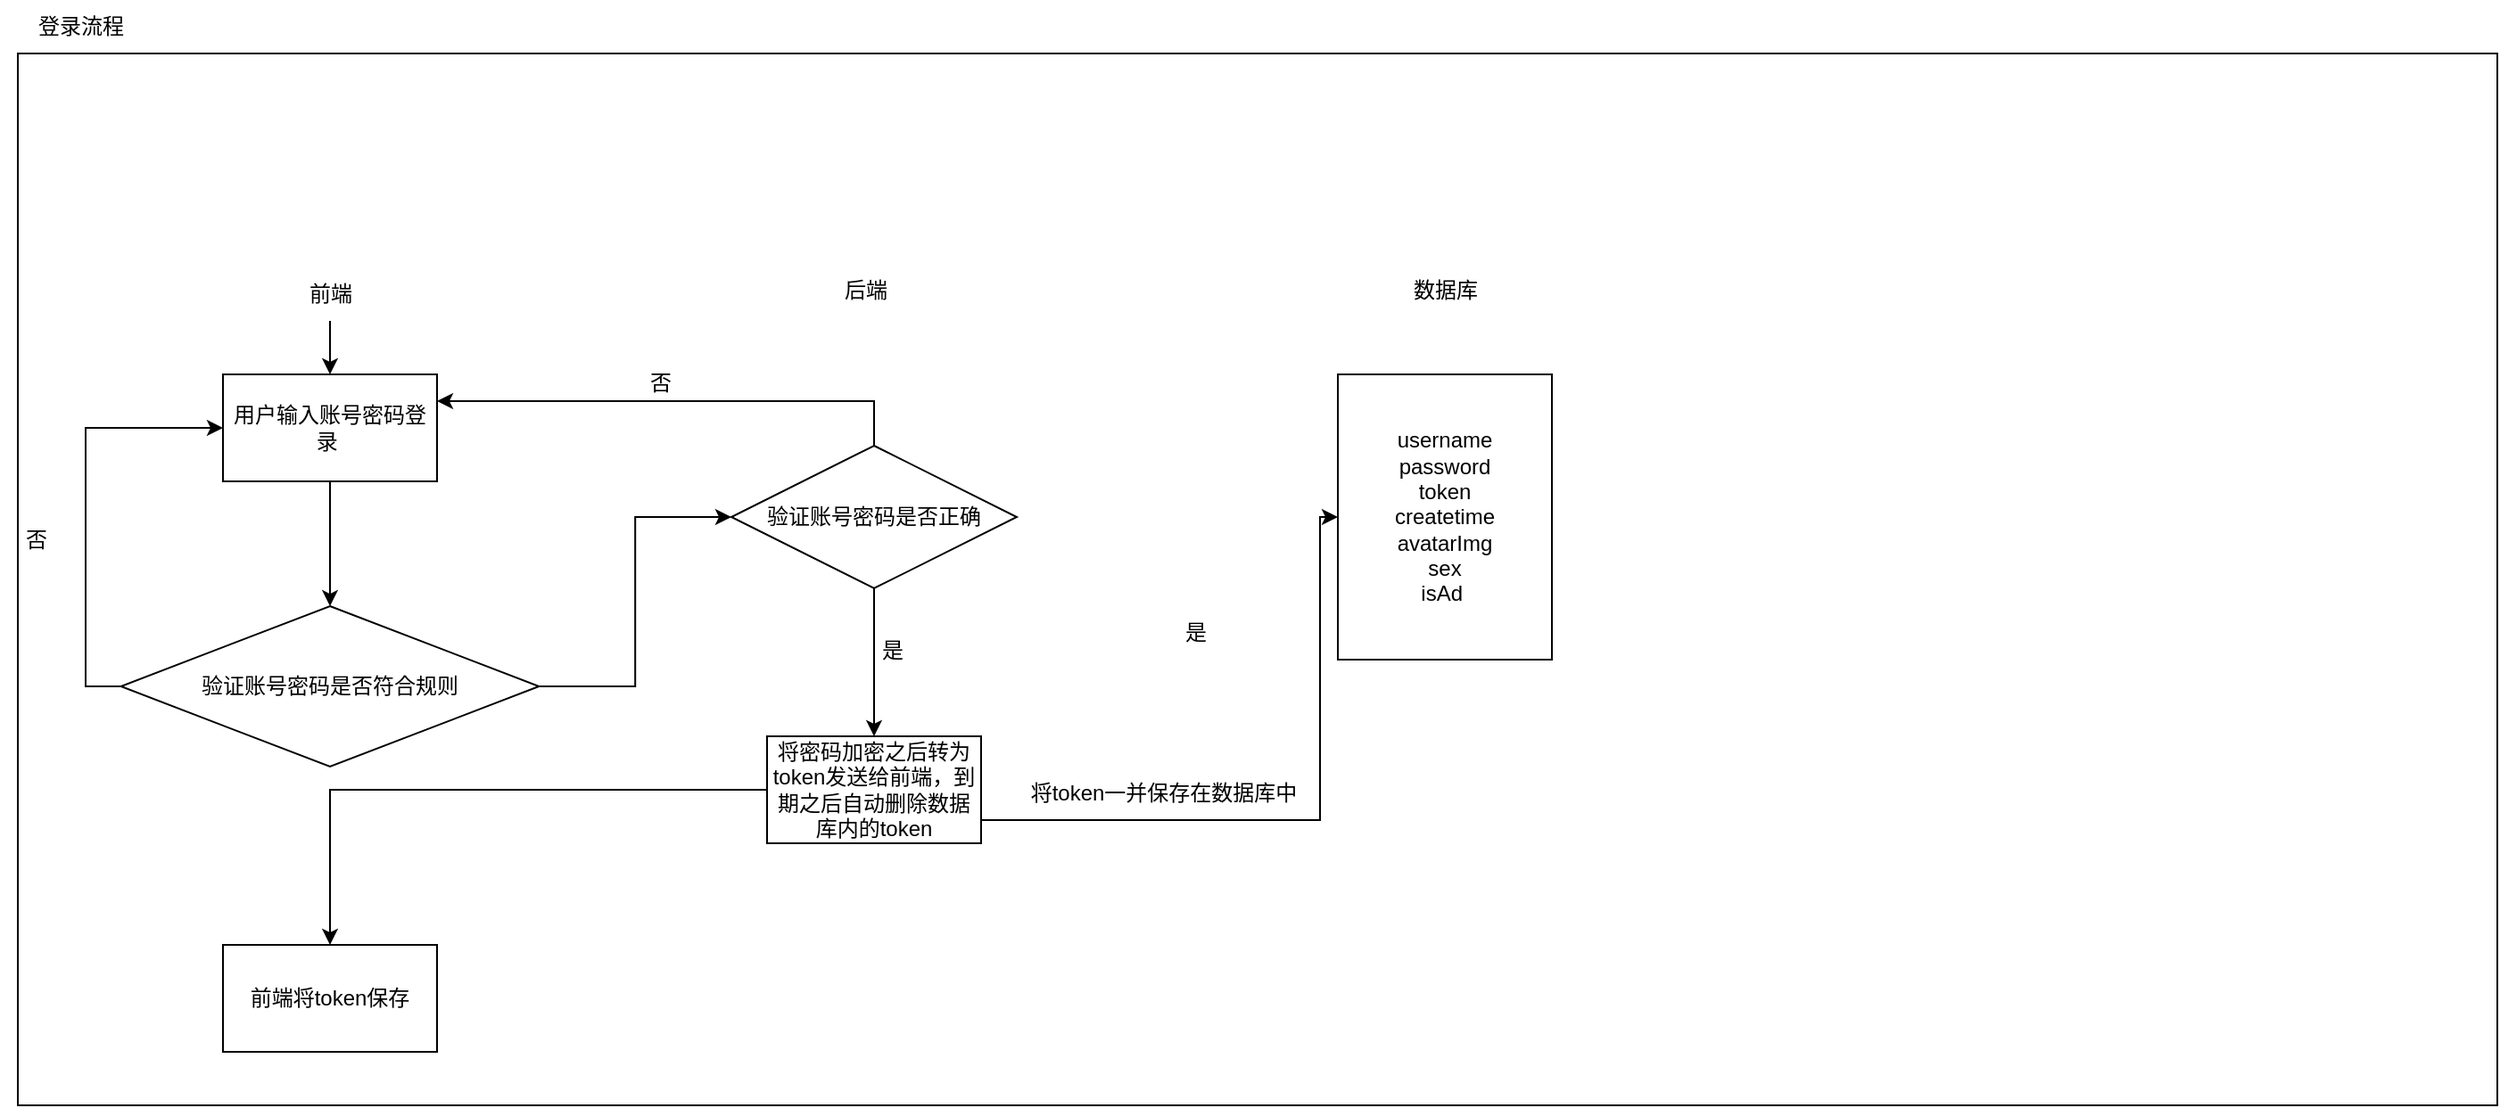 <mxfile version="21.3.2" type="github">
  <diagram name="第 1 页" id="wBqTDlrh9hlUzduM-qcQ">
    <mxGraphModel dx="860" dy="1940" grid="1" gridSize="10" guides="1" tooltips="1" connect="1" arrows="1" fold="1" page="1" pageScale="1" pageWidth="827" pageHeight="1169" math="0" shadow="0">
      <root>
        <mxCell id="0" />
        <mxCell id="1" parent="0" />
        <mxCell id="Eu8mDiv_U7yfm6DZA7aN-37" value="" style="whiteSpace=wrap;html=1;" vertex="1" parent="1">
          <mxGeometry x="100" y="-120" width="1390" height="590" as="geometry" />
        </mxCell>
        <mxCell id="Xt2UL79NBrmuucX9y0JM-13" value="后端" style="text;html=1;align=center;verticalAlign=middle;resizable=0;points=[];autosize=1;strokeColor=none;fillColor=none;" parent="1" vertex="1">
          <mxGeometry x="550" y="-2" width="50" height="30" as="geometry" />
        </mxCell>
        <mxCell id="Eu8mDiv_U7yfm6DZA7aN-2" value="" style="edgeStyle=orthogonalEdgeStyle;rounded=0;orthogonalLoop=1;jettySize=auto;html=1;" edge="1" parent="1" source="Xt2UL79NBrmuucX9y0JM-14" target="Eu8mDiv_U7yfm6DZA7aN-1">
          <mxGeometry relative="1" as="geometry" />
        </mxCell>
        <mxCell id="Xt2UL79NBrmuucX9y0JM-14" value="前端" style="text;html=1;align=center;verticalAlign=middle;resizable=0;points=[];autosize=1;strokeColor=none;fillColor=none;" parent="1" vertex="1">
          <mxGeometry x="250" width="50" height="30" as="geometry" />
        </mxCell>
        <mxCell id="cuZhw7LWAMA9tIme9xCt-21" style="edgeStyle=orthogonalEdgeStyle;rounded=0;orthogonalLoop=1;jettySize=auto;html=1;exitX=1;exitY=0.5;exitDx=0;exitDy=0;" parent="1" source="cuZhw7LWAMA9tIme9xCt-19" edge="1">
          <mxGeometry relative="1" as="geometry">
            <Array as="points">
              <mxPoint x="1020" y="820" />
              <mxPoint x="1020" y="1170" />
              <mxPoint x="70" y="1170" />
              <mxPoint x="70" y="480" />
            </Array>
            <mxPoint x="120" y="480" as="targetPoint" />
          </mxGeometry>
        </mxCell>
        <mxCell id="h6RnwWrR5HTltzU-0uc7-1" value="登录流程" style="text;html=1;align=center;verticalAlign=middle;resizable=0;points=[];autosize=1;strokeColor=none;fillColor=none;" parent="1" vertex="1">
          <mxGeometry x="100" y="-150" width="70" height="30" as="geometry" />
        </mxCell>
        <mxCell id="Eu8mDiv_U7yfm6DZA7aN-4" value="" style="edgeStyle=orthogonalEdgeStyle;rounded=0;orthogonalLoop=1;jettySize=auto;html=1;" edge="1" parent="1" source="Eu8mDiv_U7yfm6DZA7aN-1" target="Eu8mDiv_U7yfm6DZA7aN-3">
          <mxGeometry relative="1" as="geometry" />
        </mxCell>
        <mxCell id="Eu8mDiv_U7yfm6DZA7aN-1" value="用户输入账号密码登录&amp;nbsp;" style="rounded=0;whiteSpace=wrap;html=1;" vertex="1" parent="1">
          <mxGeometry x="215" y="60" width="120" height="60" as="geometry" />
        </mxCell>
        <mxCell id="Eu8mDiv_U7yfm6DZA7aN-9" style="edgeStyle=orthogonalEdgeStyle;rounded=0;orthogonalLoop=1;jettySize=auto;html=1;entryX=0;entryY=0.5;entryDx=0;entryDy=0;" edge="1" parent="1" source="Eu8mDiv_U7yfm6DZA7aN-3" target="Eu8mDiv_U7yfm6DZA7aN-12">
          <mxGeometry relative="1" as="geometry">
            <mxPoint x="885.005" y="140.0" as="targetPoint" />
          </mxGeometry>
        </mxCell>
        <mxCell id="Eu8mDiv_U7yfm6DZA7aN-35" style="edgeStyle=orthogonalEdgeStyle;rounded=0;orthogonalLoop=1;jettySize=auto;html=1;entryX=0;entryY=0.5;entryDx=0;entryDy=0;" edge="1" parent="1" source="Eu8mDiv_U7yfm6DZA7aN-3" target="Eu8mDiv_U7yfm6DZA7aN-1">
          <mxGeometry relative="1" as="geometry">
            <mxPoint x="130" y="90.0" as="targetPoint" />
            <Array as="points">
              <mxPoint x="138" y="235" />
              <mxPoint x="138" y="90" />
            </Array>
          </mxGeometry>
        </mxCell>
        <mxCell id="Eu8mDiv_U7yfm6DZA7aN-3" value="验证账号密码是否符合规则" style="rhombus;whiteSpace=wrap;html=1;rounded=0;" vertex="1" parent="1">
          <mxGeometry x="157.81" y="190" width="234.37" height="90" as="geometry" />
        </mxCell>
        <mxCell id="Eu8mDiv_U7yfm6DZA7aN-10" style="edgeStyle=orthogonalEdgeStyle;rounded=0;orthogonalLoop=1;jettySize=auto;html=1;entryX=1;entryY=0.25;entryDx=0;entryDy=0;exitX=0.5;exitY=0;exitDx=0;exitDy=0;" edge="1" parent="1" source="Eu8mDiv_U7yfm6DZA7aN-12" target="Eu8mDiv_U7yfm6DZA7aN-1">
          <mxGeometry relative="1" as="geometry">
            <mxPoint x="945" y="110.0" as="sourcePoint" />
            <Array as="points">
              <mxPoint x="580" y="75" />
            </Array>
          </mxGeometry>
        </mxCell>
        <mxCell id="Eu8mDiv_U7yfm6DZA7aN-7" value="是" style="text;html=1;align=center;verticalAlign=middle;resizable=0;points=[];autosize=1;strokeColor=none;fillColor=none;" vertex="1" parent="1">
          <mxGeometry x="570" y="200" width="40" height="30" as="geometry" />
        </mxCell>
        <mxCell id="Eu8mDiv_U7yfm6DZA7aN-11" value="否" style="text;html=1;align=center;verticalAlign=middle;resizable=0;points=[];autosize=1;strokeColor=none;fillColor=none;" vertex="1" parent="1">
          <mxGeometry x="440" y="50" width="40" height="30" as="geometry" />
        </mxCell>
        <mxCell id="Eu8mDiv_U7yfm6DZA7aN-14" value="" style="edgeStyle=orthogonalEdgeStyle;rounded=0;orthogonalLoop=1;jettySize=auto;html=1;" edge="1" parent="1" source="Eu8mDiv_U7yfm6DZA7aN-12" target="Eu8mDiv_U7yfm6DZA7aN-13">
          <mxGeometry relative="1" as="geometry" />
        </mxCell>
        <mxCell id="Eu8mDiv_U7yfm6DZA7aN-12" value="验证账号密码是否正确" style="rhombus;whiteSpace=wrap;html=1;" vertex="1" parent="1">
          <mxGeometry x="500" y="100" width="160" height="80" as="geometry" />
        </mxCell>
        <mxCell id="Eu8mDiv_U7yfm6DZA7aN-31" value="" style="edgeStyle=orthogonalEdgeStyle;rounded=0;orthogonalLoop=1;jettySize=auto;html=1;" edge="1" parent="1" source="Eu8mDiv_U7yfm6DZA7aN-13" target="Eu8mDiv_U7yfm6DZA7aN-30">
          <mxGeometry relative="1" as="geometry">
            <Array as="points">
              <mxPoint x="830" y="310" />
              <mxPoint x="830" y="140" />
            </Array>
          </mxGeometry>
        </mxCell>
        <mxCell id="Eu8mDiv_U7yfm6DZA7aN-34" value="" style="edgeStyle=orthogonalEdgeStyle;rounded=0;orthogonalLoop=1;jettySize=auto;html=1;" edge="1" parent="1" source="Eu8mDiv_U7yfm6DZA7aN-13" target="Eu8mDiv_U7yfm6DZA7aN-33">
          <mxGeometry relative="1" as="geometry" />
        </mxCell>
        <mxCell id="Eu8mDiv_U7yfm6DZA7aN-13" value="将密码加密之后转为token发送给前端，到期之后自动删除数据库内的token" style="whiteSpace=wrap;html=1;" vertex="1" parent="1">
          <mxGeometry x="520" y="263" width="120" height="60" as="geometry" />
        </mxCell>
        <mxCell id="Eu8mDiv_U7yfm6DZA7aN-15" value="是" style="text;html=1;align=center;verticalAlign=middle;resizable=0;points=[];autosize=1;strokeColor=none;fillColor=none;" vertex="1" parent="1">
          <mxGeometry x="740" y="190" width="40" height="30" as="geometry" />
        </mxCell>
        <mxCell id="Eu8mDiv_U7yfm6DZA7aN-16" value="数据库" style="text;html=1;align=center;verticalAlign=middle;resizable=0;points=[];autosize=1;strokeColor=none;fillColor=none;" vertex="1" parent="1">
          <mxGeometry x="870" y="-2" width="60" height="30" as="geometry" />
        </mxCell>
        <mxCell id="Eu8mDiv_U7yfm6DZA7aN-30" value="username&lt;br&gt;password&lt;br&gt;token&lt;br&gt;createtime&lt;br&gt;avatarImg&lt;br&gt;sex&lt;br&gt;isAd&amp;nbsp;" style="whiteSpace=wrap;html=1;" vertex="1" parent="1">
          <mxGeometry x="840" y="60" width="120" height="160" as="geometry" />
        </mxCell>
        <mxCell id="Eu8mDiv_U7yfm6DZA7aN-32" value="将token一并保存在数据库中" style="text;html=1;align=center;verticalAlign=middle;resizable=0;points=[];autosize=1;strokeColor=none;fillColor=none;" vertex="1" parent="1">
          <mxGeometry x="657" y="280" width="170" height="30" as="geometry" />
        </mxCell>
        <mxCell id="Eu8mDiv_U7yfm6DZA7aN-33" value="前端将token保存" style="whiteSpace=wrap;html=1;" vertex="1" parent="1">
          <mxGeometry x="215" y="380" width="120" height="60" as="geometry" />
        </mxCell>
        <mxCell id="Eu8mDiv_U7yfm6DZA7aN-36" value="否" style="text;html=1;align=center;verticalAlign=middle;resizable=0;points=[];autosize=1;strokeColor=none;fillColor=none;" vertex="1" parent="1">
          <mxGeometry x="90" y="138" width="40" height="30" as="geometry" />
        </mxCell>
      </root>
    </mxGraphModel>
  </diagram>
</mxfile>
